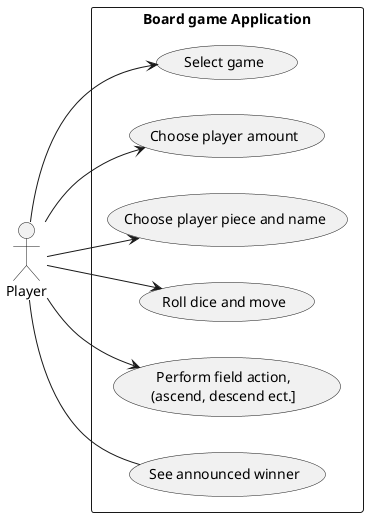 @startuml
'https://plantuml.com/use-case-diagram

@startuml
left to right direction
actor "Player" as pl
rectangle "Board game Application" {
  usecase "Select game" as UC1
  usecase "Choose player amount" as UC2
  usecase "Choose player piece and name" as UC3
  usecase "Roll dice and move" as UC4
  usecase "Perform field action,\n(ascend, descend ect.]" as UC5
  usecase "See announced winner" as UC6
}

pl -- UC6
pl --> UC5
pl --> UC4
pl --> UC3
pl --> UC2
pl --> UC1

@enduml